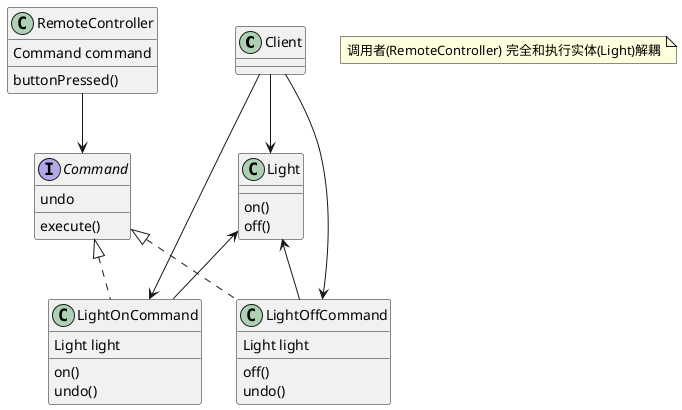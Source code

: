 @startuml


class Client{
}

class Light{
    on()
    off()
}

interface Command{
    execute()
    undo
}

class LightOnCommand{
    Light light
    on()
    undo()
}

class LightOffCommand{
    Light light
    off()
    undo()
}

class RemoteController{
    Command command
    buttonPressed()
}

Command <|.. LightOnCommand
Command <|.. LightOffCommand
Light <-- LightOnCommand
Light <-- LightOffCommand

RemoteController --> Command

Client --> Light
Client --> LightOffCommand
Client --> LightOnCommand

note as N1
    调用者(RemoteController) 完全和执行实体(Light)解耦
end note

@enduml